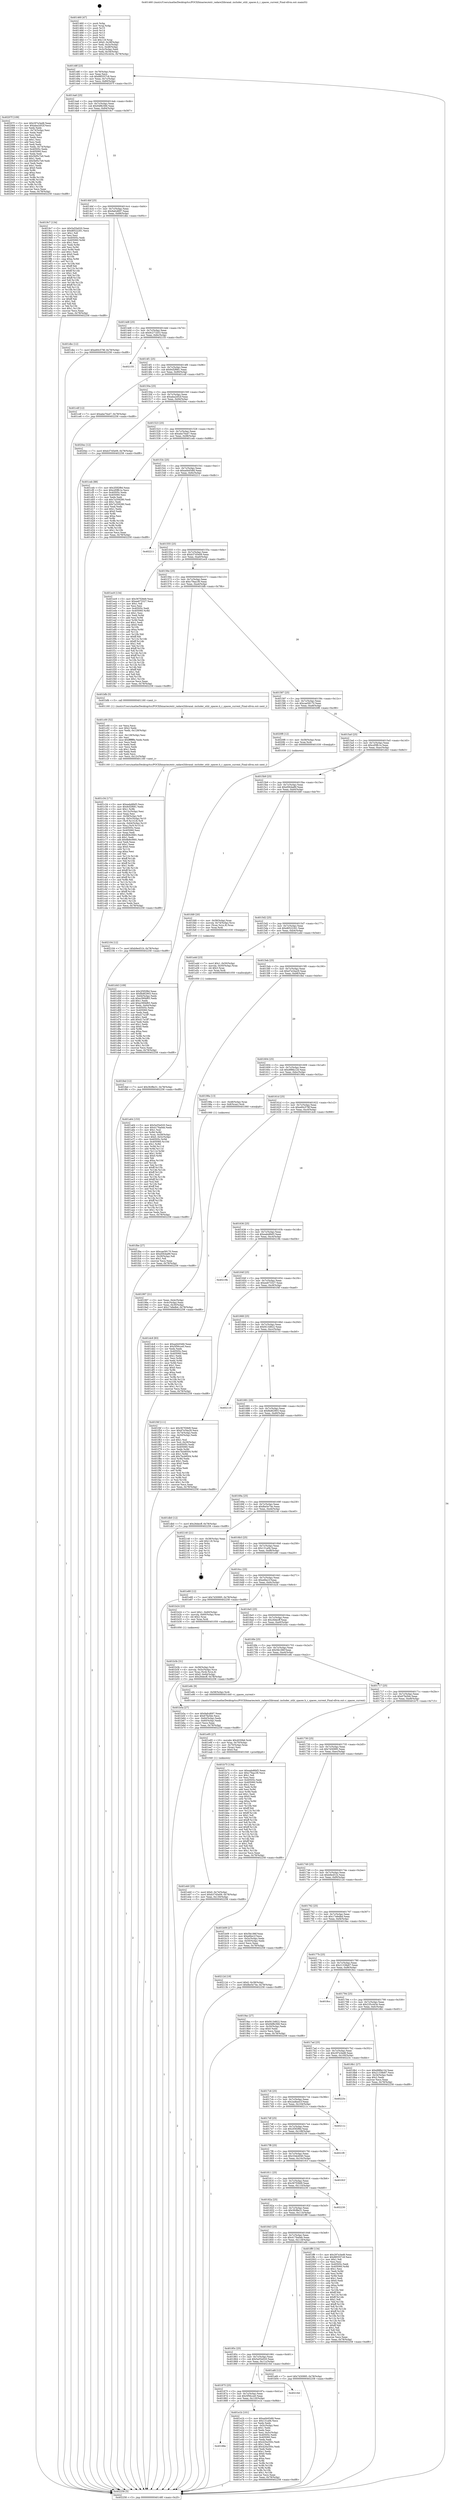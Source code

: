 digraph "0x401460" {
  label = "0x401460 (/mnt/c/Users/mathe/Desktop/tcc/POCII/binaries/extr_radare2libranal..includer_utilr_spaces.h_r_spaces_current_Final-ollvm.out::main(0))"
  labelloc = "t"
  node[shape=record]

  Entry [label="",width=0.3,height=0.3,shape=circle,fillcolor=black,style=filled]
  "0x40148f" [label="{
     0x40148f [23]\l
     | [instrs]\l
     &nbsp;&nbsp;0x40148f \<+3\>: mov -0x78(%rbp),%eax\l
     &nbsp;&nbsp;0x401492 \<+2\>: mov %eax,%ecx\l
     &nbsp;&nbsp;0x401494 \<+6\>: sub $0x885557c8,%ecx\l
     &nbsp;&nbsp;0x40149a \<+3\>: mov %eax,-0x7c(%rbp)\l
     &nbsp;&nbsp;0x40149d \<+3\>: mov %ecx,-0x80(%rbp)\l
     &nbsp;&nbsp;0x4014a0 \<+6\>: je 000000000040207f \<main+0xc1f\>\l
  }"]
  "0x40207f" [label="{
     0x40207f [109]\l
     | [instrs]\l
     &nbsp;&nbsp;0x40207f \<+5\>: mov $0x297e3ed8,%eax\l
     &nbsp;&nbsp;0x402084 \<+5\>: mov $0xaba2d52f,%ecx\l
     &nbsp;&nbsp;0x402089 \<+2\>: xor %edx,%edx\l
     &nbsp;&nbsp;0x40208b \<+3\>: mov -0x74(%rbp),%esi\l
     &nbsp;&nbsp;0x40208e \<+2\>: mov %edx,%edi\l
     &nbsp;&nbsp;0x402090 \<+2\>: sub %esi,%edi\l
     &nbsp;&nbsp;0x402092 \<+2\>: mov %edx,%esi\l
     &nbsp;&nbsp;0x402094 \<+3\>: sub $0x1,%esi\l
     &nbsp;&nbsp;0x402097 \<+2\>: add %esi,%edi\l
     &nbsp;&nbsp;0x402099 \<+2\>: sub %edi,%edx\l
     &nbsp;&nbsp;0x40209b \<+3\>: mov %edx,-0x74(%rbp)\l
     &nbsp;&nbsp;0x40209e \<+7\>: mov 0x40505c,%edx\l
     &nbsp;&nbsp;0x4020a5 \<+7\>: mov 0x405060,%esi\l
     &nbsp;&nbsp;0x4020ac \<+2\>: mov %edx,%edi\l
     &nbsp;&nbsp;0x4020ae \<+6\>: add $0x5bf5c7e9,%edi\l
     &nbsp;&nbsp;0x4020b4 \<+3\>: sub $0x1,%edi\l
     &nbsp;&nbsp;0x4020b7 \<+6\>: sub $0x5bf5c7e9,%edi\l
     &nbsp;&nbsp;0x4020bd \<+3\>: imul %edi,%edx\l
     &nbsp;&nbsp;0x4020c0 \<+3\>: and $0x1,%edx\l
     &nbsp;&nbsp;0x4020c3 \<+3\>: cmp $0x0,%edx\l
     &nbsp;&nbsp;0x4020c6 \<+4\>: sete %r8b\l
     &nbsp;&nbsp;0x4020ca \<+3\>: cmp $0xa,%esi\l
     &nbsp;&nbsp;0x4020cd \<+4\>: setl %r9b\l
     &nbsp;&nbsp;0x4020d1 \<+3\>: mov %r8b,%r10b\l
     &nbsp;&nbsp;0x4020d4 \<+3\>: and %r9b,%r10b\l
     &nbsp;&nbsp;0x4020d7 \<+3\>: xor %r9b,%r8b\l
     &nbsp;&nbsp;0x4020da \<+3\>: or %r8b,%r10b\l
     &nbsp;&nbsp;0x4020dd \<+4\>: test $0x1,%r10b\l
     &nbsp;&nbsp;0x4020e1 \<+3\>: cmovne %ecx,%eax\l
     &nbsp;&nbsp;0x4020e4 \<+3\>: mov %eax,-0x78(%rbp)\l
     &nbsp;&nbsp;0x4020e7 \<+5\>: jmp 0000000000402258 \<main+0xdf8\>\l
  }"]
  "0x4014a6" [label="{
     0x4014a6 [25]\l
     | [instrs]\l
     &nbsp;&nbsp;0x4014a6 \<+5\>: jmp 00000000004014ab \<main+0x4b\>\l
     &nbsp;&nbsp;0x4014ab \<+3\>: mov -0x7c(%rbp),%eax\l
     &nbsp;&nbsp;0x4014ae \<+5\>: sub $0x94f8c566,%eax\l
     &nbsp;&nbsp;0x4014b3 \<+6\>: mov %eax,-0x84(%rbp)\l
     &nbsp;&nbsp;0x4014b9 \<+6\>: je 00000000004019c7 \<main+0x567\>\l
  }"]
  Exit [label="",width=0.3,height=0.3,shape=circle,fillcolor=black,style=filled,peripheries=2]
  "0x4019c7" [label="{
     0x4019c7 [134]\l
     | [instrs]\l
     &nbsp;&nbsp;0x4019c7 \<+5\>: mov $0x5a55e020,%eax\l
     &nbsp;&nbsp;0x4019cc \<+5\>: mov $0xd6522261,%ecx\l
     &nbsp;&nbsp;0x4019d1 \<+2\>: mov $0x1,%dl\l
     &nbsp;&nbsp;0x4019d3 \<+2\>: xor %esi,%esi\l
     &nbsp;&nbsp;0x4019d5 \<+7\>: mov 0x40505c,%edi\l
     &nbsp;&nbsp;0x4019dc \<+8\>: mov 0x405060,%r8d\l
     &nbsp;&nbsp;0x4019e4 \<+3\>: sub $0x1,%esi\l
     &nbsp;&nbsp;0x4019e7 \<+3\>: mov %edi,%r9d\l
     &nbsp;&nbsp;0x4019ea \<+3\>: add %esi,%r9d\l
     &nbsp;&nbsp;0x4019ed \<+4\>: imul %r9d,%edi\l
     &nbsp;&nbsp;0x4019f1 \<+3\>: and $0x1,%edi\l
     &nbsp;&nbsp;0x4019f4 \<+3\>: cmp $0x0,%edi\l
     &nbsp;&nbsp;0x4019f7 \<+4\>: sete %r10b\l
     &nbsp;&nbsp;0x4019fb \<+4\>: cmp $0xa,%r8d\l
     &nbsp;&nbsp;0x4019ff \<+4\>: setl %r11b\l
     &nbsp;&nbsp;0x401a03 \<+3\>: mov %r10b,%bl\l
     &nbsp;&nbsp;0x401a06 \<+3\>: xor $0xff,%bl\l
     &nbsp;&nbsp;0x401a09 \<+3\>: mov %r11b,%r14b\l
     &nbsp;&nbsp;0x401a0c \<+4\>: xor $0xff,%r14b\l
     &nbsp;&nbsp;0x401a10 \<+3\>: xor $0x1,%dl\l
     &nbsp;&nbsp;0x401a13 \<+3\>: mov %bl,%r15b\l
     &nbsp;&nbsp;0x401a16 \<+4\>: and $0xff,%r15b\l
     &nbsp;&nbsp;0x401a1a \<+3\>: and %dl,%r10b\l
     &nbsp;&nbsp;0x401a1d \<+3\>: mov %r14b,%r12b\l
     &nbsp;&nbsp;0x401a20 \<+4\>: and $0xff,%r12b\l
     &nbsp;&nbsp;0x401a24 \<+3\>: and %dl,%r11b\l
     &nbsp;&nbsp;0x401a27 \<+3\>: or %r10b,%r15b\l
     &nbsp;&nbsp;0x401a2a \<+3\>: or %r11b,%r12b\l
     &nbsp;&nbsp;0x401a2d \<+3\>: xor %r12b,%r15b\l
     &nbsp;&nbsp;0x401a30 \<+3\>: or %r14b,%bl\l
     &nbsp;&nbsp;0x401a33 \<+3\>: xor $0xff,%bl\l
     &nbsp;&nbsp;0x401a36 \<+3\>: or $0x1,%dl\l
     &nbsp;&nbsp;0x401a39 \<+2\>: and %dl,%bl\l
     &nbsp;&nbsp;0x401a3b \<+3\>: or %bl,%r15b\l
     &nbsp;&nbsp;0x401a3e \<+4\>: test $0x1,%r15b\l
     &nbsp;&nbsp;0x401a42 \<+3\>: cmovne %ecx,%eax\l
     &nbsp;&nbsp;0x401a45 \<+3\>: mov %eax,-0x78(%rbp)\l
     &nbsp;&nbsp;0x401a48 \<+5\>: jmp 0000000000402258 \<main+0xdf8\>\l
  }"]
  "0x4014bf" [label="{
     0x4014bf [25]\l
     | [instrs]\l
     &nbsp;&nbsp;0x4014bf \<+5\>: jmp 00000000004014c4 \<main+0x64\>\l
     &nbsp;&nbsp;0x4014c4 \<+3\>: mov -0x7c(%rbp),%eax\l
     &nbsp;&nbsp;0x4014c7 \<+5\>: sub $0x9afcd697,%eax\l
     &nbsp;&nbsp;0x4014cc \<+6\>: mov %eax,-0x88(%rbp)\l
     &nbsp;&nbsp;0x4014d2 \<+6\>: je 0000000000401dbc \<main+0x95c\>\l
  }"]
  "0x402104" [label="{
     0x402104 [12]\l
     | [instrs]\l
     &nbsp;&nbsp;0x402104 \<+7\>: movl $0xb9e451b,-0x78(%rbp)\l
     &nbsp;&nbsp;0x40210b \<+5\>: jmp 0000000000402258 \<main+0xdf8\>\l
  }"]
  "0x401dbc" [label="{
     0x401dbc [12]\l
     | [instrs]\l
     &nbsp;&nbsp;0x401dbc \<+7\>: movl $0xe60c578f,-0x78(%rbp)\l
     &nbsp;&nbsp;0x401dc3 \<+5\>: jmp 0000000000402258 \<main+0xdf8\>\l
  }"]
  "0x4014d8" [label="{
     0x4014d8 [25]\l
     | [instrs]\l
     &nbsp;&nbsp;0x4014d8 \<+5\>: jmp 00000000004014dd \<main+0x7d\>\l
     &nbsp;&nbsp;0x4014dd \<+3\>: mov -0x7c(%rbp),%eax\l
     &nbsp;&nbsp;0x4014e0 \<+5\>: sub $0x9c271b53,%eax\l
     &nbsp;&nbsp;0x4014e5 \<+6\>: mov %eax,-0x8c(%rbp)\l
     &nbsp;&nbsp;0x4014eb \<+6\>: je 0000000000402155 \<main+0xcf5\>\l
  }"]
  "0x401fed" [label="{
     0x401fed [12]\l
     | [instrs]\l
     &nbsp;&nbsp;0x401fed \<+7\>: movl $0x3fcf8e31,-0x78(%rbp)\l
     &nbsp;&nbsp;0x401ff4 \<+5\>: jmp 0000000000402258 \<main+0xdf8\>\l
  }"]
  "0x402155" [label="{
     0x402155\l
  }", style=dashed]
  "0x4014f1" [label="{
     0x4014f1 [25]\l
     | [instrs]\l
     &nbsp;&nbsp;0x4014f1 \<+5\>: jmp 00000000004014f6 \<main+0x96\>\l
     &nbsp;&nbsp;0x4014f6 \<+3\>: mov -0x7c(%rbp),%eax\l
     &nbsp;&nbsp;0x4014f9 \<+5\>: sub $0x9cf2f681,%eax\l
     &nbsp;&nbsp;0x4014fe \<+6\>: mov %eax,-0x90(%rbp)\l
     &nbsp;&nbsp;0x401504 \<+6\>: je 0000000000401cdf \<main+0x87f\>\l
  }"]
  "0x401eb0" [label="{
     0x401eb0 [25]\l
     | [instrs]\l
     &nbsp;&nbsp;0x401eb0 \<+7\>: movl $0x0,-0x74(%rbp)\l
     &nbsp;&nbsp;0x401eb7 \<+7\>: movl $0xb3745e09,-0x78(%rbp)\l
     &nbsp;&nbsp;0x401ebe \<+6\>: mov %eax,-0x130(%rbp)\l
     &nbsp;&nbsp;0x401ec4 \<+5\>: jmp 0000000000402258 \<main+0xdf8\>\l
  }"]
  "0x401cdf" [label="{
     0x401cdf [12]\l
     | [instrs]\l
     &nbsp;&nbsp;0x401cdf \<+7\>: movl $0xaba70a47,-0x78(%rbp)\l
     &nbsp;&nbsp;0x401ce6 \<+5\>: jmp 0000000000402258 \<main+0xdf8\>\l
  }"]
  "0x40150a" [label="{
     0x40150a [25]\l
     | [instrs]\l
     &nbsp;&nbsp;0x40150a \<+5\>: jmp 000000000040150f \<main+0xaf\>\l
     &nbsp;&nbsp;0x40150f \<+3\>: mov -0x7c(%rbp),%eax\l
     &nbsp;&nbsp;0x401512 \<+5\>: sub $0xaba2d52f,%eax\l
     &nbsp;&nbsp;0x401517 \<+6\>: mov %eax,-0x94(%rbp)\l
     &nbsp;&nbsp;0x40151d \<+6\>: je 00000000004020ec \<main+0xc8c\>\l
  }"]
  "0x401e95" [label="{
     0x401e95 [27]\l
     | [instrs]\l
     &nbsp;&nbsp;0x401e95 \<+10\>: movabs $0x4030b6,%rdi\l
     &nbsp;&nbsp;0x401e9f \<+4\>: mov %rax,-0x70(%rbp)\l
     &nbsp;&nbsp;0x401ea3 \<+4\>: mov -0x70(%rbp),%rax\l
     &nbsp;&nbsp;0x401ea7 \<+2\>: mov (%rax),%esi\l
     &nbsp;&nbsp;0x401ea9 \<+2\>: mov $0x0,%al\l
     &nbsp;&nbsp;0x401eab \<+5\>: call 0000000000401040 \<printf@plt\>\l
     | [calls]\l
     &nbsp;&nbsp;0x401040 \{1\} (unknown)\l
  }"]
  "0x4020ec" [label="{
     0x4020ec [12]\l
     | [instrs]\l
     &nbsp;&nbsp;0x4020ec \<+7\>: movl $0xb3745e09,-0x78(%rbp)\l
     &nbsp;&nbsp;0x4020f3 \<+5\>: jmp 0000000000402258 \<main+0xdf8\>\l
  }"]
  "0x401523" [label="{
     0x401523 [25]\l
     | [instrs]\l
     &nbsp;&nbsp;0x401523 \<+5\>: jmp 0000000000401528 \<main+0xc8\>\l
     &nbsp;&nbsp;0x401528 \<+3\>: mov -0x7c(%rbp),%eax\l
     &nbsp;&nbsp;0x40152b \<+5\>: sub $0xaba70a47,%eax\l
     &nbsp;&nbsp;0x401530 \<+6\>: mov %eax,-0x98(%rbp)\l
     &nbsp;&nbsp;0x401536 \<+6\>: je 0000000000401ceb \<main+0x88b\>\l
  }"]
  "0x40188e" [label="{
     0x40188e\l
  }", style=dashed]
  "0x401ceb" [label="{
     0x401ceb [88]\l
     | [instrs]\l
     &nbsp;&nbsp;0x401ceb \<+5\>: mov $0x2f3f2f8d,%eax\l
     &nbsp;&nbsp;0x401cf0 \<+5\>: mov $0xcd5ffc1e,%ecx\l
     &nbsp;&nbsp;0x401cf5 \<+7\>: mov 0x40505c,%edx\l
     &nbsp;&nbsp;0x401cfc \<+7\>: mov 0x405060,%esi\l
     &nbsp;&nbsp;0x401d03 \<+2\>: mov %edx,%edi\l
     &nbsp;&nbsp;0x401d05 \<+6\>: sub $0x7a359280,%edi\l
     &nbsp;&nbsp;0x401d0b \<+3\>: sub $0x1,%edi\l
     &nbsp;&nbsp;0x401d0e \<+6\>: add $0x7a359280,%edi\l
     &nbsp;&nbsp;0x401d14 \<+3\>: imul %edi,%edx\l
     &nbsp;&nbsp;0x401d17 \<+3\>: and $0x1,%edx\l
     &nbsp;&nbsp;0x401d1a \<+3\>: cmp $0x0,%edx\l
     &nbsp;&nbsp;0x401d1d \<+4\>: sete %r8b\l
     &nbsp;&nbsp;0x401d21 \<+3\>: cmp $0xa,%esi\l
     &nbsp;&nbsp;0x401d24 \<+4\>: setl %r9b\l
     &nbsp;&nbsp;0x401d28 \<+3\>: mov %r8b,%r10b\l
     &nbsp;&nbsp;0x401d2b \<+3\>: and %r9b,%r10b\l
     &nbsp;&nbsp;0x401d2e \<+3\>: xor %r9b,%r8b\l
     &nbsp;&nbsp;0x401d31 \<+3\>: or %r8b,%r10b\l
     &nbsp;&nbsp;0x401d34 \<+4\>: test $0x1,%r10b\l
     &nbsp;&nbsp;0x401d38 \<+3\>: cmovne %ecx,%eax\l
     &nbsp;&nbsp;0x401d3b \<+3\>: mov %eax,-0x78(%rbp)\l
     &nbsp;&nbsp;0x401d3e \<+5\>: jmp 0000000000402258 \<main+0xdf8\>\l
  }"]
  "0x40153c" [label="{
     0x40153c [25]\l
     | [instrs]\l
     &nbsp;&nbsp;0x40153c \<+5\>: jmp 0000000000401541 \<main+0xe1\>\l
     &nbsp;&nbsp;0x401541 \<+3\>: mov -0x7c(%rbp),%eax\l
     &nbsp;&nbsp;0x401544 \<+5\>: sub $0xad4454fd,%eax\l
     &nbsp;&nbsp;0x401549 \<+6\>: mov %eax,-0x9c(%rbp)\l
     &nbsp;&nbsp;0x40154f \<+6\>: je 0000000000402211 \<main+0xdb1\>\l
  }"]
  "0x401e1b" [label="{
     0x401e1b [101]\l
     | [instrs]\l
     &nbsp;&nbsp;0x401e1b \<+5\>: mov $0xad4454fd,%eax\l
     &nbsp;&nbsp;0x401e20 \<+5\>: mov $0x131a0b,%ecx\l
     &nbsp;&nbsp;0x401e25 \<+2\>: xor %edx,%edx\l
     &nbsp;&nbsp;0x401e27 \<+3\>: mov -0x5c(%rbp),%esi\l
     &nbsp;&nbsp;0x401e2a \<+3\>: sub $0x1,%edx\l
     &nbsp;&nbsp;0x401e2d \<+2\>: sub %edx,%esi\l
     &nbsp;&nbsp;0x401e2f \<+3\>: mov %esi,-0x5c(%rbp)\l
     &nbsp;&nbsp;0x401e32 \<+7\>: mov 0x40505c,%edx\l
     &nbsp;&nbsp;0x401e39 \<+7\>: mov 0x405060,%esi\l
     &nbsp;&nbsp;0x401e40 \<+2\>: mov %edx,%edi\l
     &nbsp;&nbsp;0x401e42 \<+6\>: sub $0x420a350c,%edi\l
     &nbsp;&nbsp;0x401e48 \<+3\>: sub $0x1,%edi\l
     &nbsp;&nbsp;0x401e4b \<+6\>: add $0x420a350c,%edi\l
     &nbsp;&nbsp;0x401e51 \<+3\>: imul %edi,%edx\l
     &nbsp;&nbsp;0x401e54 \<+3\>: and $0x1,%edx\l
     &nbsp;&nbsp;0x401e57 \<+3\>: cmp $0x0,%edx\l
     &nbsp;&nbsp;0x401e5a \<+4\>: sete %r8b\l
     &nbsp;&nbsp;0x401e5e \<+3\>: cmp $0xa,%esi\l
     &nbsp;&nbsp;0x401e61 \<+4\>: setl %r9b\l
     &nbsp;&nbsp;0x401e65 \<+3\>: mov %r8b,%r10b\l
     &nbsp;&nbsp;0x401e68 \<+3\>: and %r9b,%r10b\l
     &nbsp;&nbsp;0x401e6b \<+3\>: xor %r9b,%r8b\l
     &nbsp;&nbsp;0x401e6e \<+3\>: or %r8b,%r10b\l
     &nbsp;&nbsp;0x401e71 \<+4\>: test $0x1,%r10b\l
     &nbsp;&nbsp;0x401e75 \<+3\>: cmovne %ecx,%eax\l
     &nbsp;&nbsp;0x401e78 \<+3\>: mov %eax,-0x78(%rbp)\l
     &nbsp;&nbsp;0x401e7b \<+5\>: jmp 0000000000402258 \<main+0xdf8\>\l
  }"]
  "0x402211" [label="{
     0x402211\l
  }", style=dashed]
  "0x401555" [label="{
     0x401555 [25]\l
     | [instrs]\l
     &nbsp;&nbsp;0x401555 \<+5\>: jmp 000000000040155a \<main+0xfa\>\l
     &nbsp;&nbsp;0x40155a \<+3\>: mov -0x7c(%rbp),%eax\l
     &nbsp;&nbsp;0x40155d \<+5\>: sub $0xb3745e09,%eax\l
     &nbsp;&nbsp;0x401562 \<+6\>: mov %eax,-0xa0(%rbp)\l
     &nbsp;&nbsp;0x401568 \<+6\>: je 0000000000401ec9 \<main+0xa69\>\l
  }"]
  "0x401875" [label="{
     0x401875 [25]\l
     | [instrs]\l
     &nbsp;&nbsp;0x401875 \<+5\>: jmp 000000000040187a \<main+0x41a\>\l
     &nbsp;&nbsp;0x40187a \<+3\>: mov -0x7c(%rbp),%eax\l
     &nbsp;&nbsp;0x40187d \<+5\>: sub $0x5f56cce0,%eax\l
     &nbsp;&nbsp;0x401882 \<+6\>: mov %eax,-0x120(%rbp)\l
     &nbsp;&nbsp;0x401888 \<+6\>: je 0000000000401e1b \<main+0x9bb\>\l
  }"]
  "0x401ec9" [label="{
     0x401ec9 [134]\l
     | [instrs]\l
     &nbsp;&nbsp;0x401ec9 \<+5\>: mov $0x367f28d9,%eax\l
     &nbsp;&nbsp;0x401ece \<+5\>: mov $0xee673327,%ecx\l
     &nbsp;&nbsp;0x401ed3 \<+2\>: mov $0x1,%dl\l
     &nbsp;&nbsp;0x401ed5 \<+2\>: xor %esi,%esi\l
     &nbsp;&nbsp;0x401ed7 \<+7\>: mov 0x40505c,%edi\l
     &nbsp;&nbsp;0x401ede \<+8\>: mov 0x405060,%r8d\l
     &nbsp;&nbsp;0x401ee6 \<+3\>: sub $0x1,%esi\l
     &nbsp;&nbsp;0x401ee9 \<+3\>: mov %edi,%r9d\l
     &nbsp;&nbsp;0x401eec \<+3\>: add %esi,%r9d\l
     &nbsp;&nbsp;0x401eef \<+4\>: imul %r9d,%edi\l
     &nbsp;&nbsp;0x401ef3 \<+3\>: and $0x1,%edi\l
     &nbsp;&nbsp;0x401ef6 \<+3\>: cmp $0x0,%edi\l
     &nbsp;&nbsp;0x401ef9 \<+4\>: sete %r10b\l
     &nbsp;&nbsp;0x401efd \<+4\>: cmp $0xa,%r8d\l
     &nbsp;&nbsp;0x401f01 \<+4\>: setl %r11b\l
     &nbsp;&nbsp;0x401f05 \<+3\>: mov %r10b,%bl\l
     &nbsp;&nbsp;0x401f08 \<+3\>: xor $0xff,%bl\l
     &nbsp;&nbsp;0x401f0b \<+3\>: mov %r11b,%r14b\l
     &nbsp;&nbsp;0x401f0e \<+4\>: xor $0xff,%r14b\l
     &nbsp;&nbsp;0x401f12 \<+3\>: xor $0x1,%dl\l
     &nbsp;&nbsp;0x401f15 \<+3\>: mov %bl,%r15b\l
     &nbsp;&nbsp;0x401f18 \<+4\>: and $0xff,%r15b\l
     &nbsp;&nbsp;0x401f1c \<+3\>: and %dl,%r10b\l
     &nbsp;&nbsp;0x401f1f \<+3\>: mov %r14b,%r12b\l
     &nbsp;&nbsp;0x401f22 \<+4\>: and $0xff,%r12b\l
     &nbsp;&nbsp;0x401f26 \<+3\>: and %dl,%r11b\l
     &nbsp;&nbsp;0x401f29 \<+3\>: or %r10b,%r15b\l
     &nbsp;&nbsp;0x401f2c \<+3\>: or %r11b,%r12b\l
     &nbsp;&nbsp;0x401f2f \<+3\>: xor %r12b,%r15b\l
     &nbsp;&nbsp;0x401f32 \<+3\>: or %r14b,%bl\l
     &nbsp;&nbsp;0x401f35 \<+3\>: xor $0xff,%bl\l
     &nbsp;&nbsp;0x401f38 \<+3\>: or $0x1,%dl\l
     &nbsp;&nbsp;0x401f3b \<+2\>: and %dl,%bl\l
     &nbsp;&nbsp;0x401f3d \<+3\>: or %bl,%r15b\l
     &nbsp;&nbsp;0x401f40 \<+4\>: test $0x1,%r15b\l
     &nbsp;&nbsp;0x401f44 \<+3\>: cmovne %ecx,%eax\l
     &nbsp;&nbsp;0x401f47 \<+3\>: mov %eax,-0x78(%rbp)\l
     &nbsp;&nbsp;0x401f4a \<+5\>: jmp 0000000000402258 \<main+0xdf8\>\l
  }"]
  "0x40156e" [label="{
     0x40156e [25]\l
     | [instrs]\l
     &nbsp;&nbsp;0x40156e \<+5\>: jmp 0000000000401573 \<main+0x113\>\l
     &nbsp;&nbsp;0x401573 \<+3\>: mov -0x7c(%rbp),%eax\l
     &nbsp;&nbsp;0x401576 \<+5\>: sub $0xc79aa1f0,%eax\l
     &nbsp;&nbsp;0x40157b \<+6\>: mov %eax,-0xa4(%rbp)\l
     &nbsp;&nbsp;0x401581 \<+6\>: je 0000000000401bfb \<main+0x79b\>\l
  }"]
  "0x40216d" [label="{
     0x40216d\l
  }", style=dashed]
  "0x401bfb" [label="{
     0x401bfb [5]\l
     | [instrs]\l
     &nbsp;&nbsp;0x401bfb \<+5\>: call 0000000000401160 \<next_i\>\l
     | [calls]\l
     &nbsp;&nbsp;0x401160 \{1\} (/mnt/c/Users/mathe/Desktop/tcc/POCII/binaries/extr_radare2libranal..includer_utilr_spaces.h_r_spaces_current_Final-ollvm.out::next_i)\l
  }"]
  "0x401587" [label="{
     0x401587 [25]\l
     | [instrs]\l
     &nbsp;&nbsp;0x401587 \<+5\>: jmp 000000000040158c \<main+0x12c\>\l
     &nbsp;&nbsp;0x40158c \<+3\>: mov -0x7c(%rbp),%eax\l
     &nbsp;&nbsp;0x40158f \<+5\>: sub $0xcae58170,%eax\l
     &nbsp;&nbsp;0x401594 \<+6\>: mov %eax,-0xa8(%rbp)\l
     &nbsp;&nbsp;0x40159a \<+6\>: je 00000000004020f8 \<main+0xc98\>\l
  }"]
  "0x401c34" [label="{
     0x401c34 [171]\l
     | [instrs]\l
     &nbsp;&nbsp;0x401c34 \<+5\>: mov $0xeabd6bf3,%ecx\l
     &nbsp;&nbsp;0x401c39 \<+5\>: mov $0x9cf2f681,%edx\l
     &nbsp;&nbsp;0x401c3e \<+3\>: mov $0x1,%r8b\l
     &nbsp;&nbsp;0x401c41 \<+6\>: mov -0x12c(%rbp),%esi\l
     &nbsp;&nbsp;0x401c47 \<+3\>: imul %eax,%esi\l
     &nbsp;&nbsp;0x401c4a \<+4\>: mov -0x58(%rbp),%r9\l
     &nbsp;&nbsp;0x401c4e \<+4\>: movslq -0x5c(%rbp),%r10\l
     &nbsp;&nbsp;0x401c52 \<+4\>: mov (%r9,%r10,8),%r9\l
     &nbsp;&nbsp;0x401c56 \<+4\>: movslq -0x64(%rbp),%r10\l
     &nbsp;&nbsp;0x401c5a \<+4\>: mov %esi,(%r9,%r10,4)\l
     &nbsp;&nbsp;0x401c5e \<+7\>: mov 0x40505c,%eax\l
     &nbsp;&nbsp;0x401c65 \<+7\>: mov 0x405060,%esi\l
     &nbsp;&nbsp;0x401c6c \<+2\>: mov %eax,%edi\l
     &nbsp;&nbsp;0x401c6e \<+6\>: sub $0x8b9c0681,%edi\l
     &nbsp;&nbsp;0x401c74 \<+3\>: sub $0x1,%edi\l
     &nbsp;&nbsp;0x401c77 \<+6\>: add $0x8b9c0681,%edi\l
     &nbsp;&nbsp;0x401c7d \<+3\>: imul %edi,%eax\l
     &nbsp;&nbsp;0x401c80 \<+3\>: and $0x1,%eax\l
     &nbsp;&nbsp;0x401c83 \<+3\>: cmp $0x0,%eax\l
     &nbsp;&nbsp;0x401c86 \<+4\>: sete %r11b\l
     &nbsp;&nbsp;0x401c8a \<+3\>: cmp $0xa,%esi\l
     &nbsp;&nbsp;0x401c8d \<+3\>: setl %bl\l
     &nbsp;&nbsp;0x401c90 \<+3\>: mov %r11b,%r14b\l
     &nbsp;&nbsp;0x401c93 \<+4\>: xor $0xff,%r14b\l
     &nbsp;&nbsp;0x401c97 \<+3\>: mov %bl,%r15b\l
     &nbsp;&nbsp;0x401c9a \<+4\>: xor $0xff,%r15b\l
     &nbsp;&nbsp;0x401c9e \<+4\>: xor $0x1,%r8b\l
     &nbsp;&nbsp;0x401ca2 \<+3\>: mov %r14b,%r12b\l
     &nbsp;&nbsp;0x401ca5 \<+4\>: and $0xff,%r12b\l
     &nbsp;&nbsp;0x401ca9 \<+3\>: and %r8b,%r11b\l
     &nbsp;&nbsp;0x401cac \<+3\>: mov %r15b,%r13b\l
     &nbsp;&nbsp;0x401caf \<+4\>: and $0xff,%r13b\l
     &nbsp;&nbsp;0x401cb3 \<+3\>: and %r8b,%bl\l
     &nbsp;&nbsp;0x401cb6 \<+3\>: or %r11b,%r12b\l
     &nbsp;&nbsp;0x401cb9 \<+3\>: or %bl,%r13b\l
     &nbsp;&nbsp;0x401cbc \<+3\>: xor %r13b,%r12b\l
     &nbsp;&nbsp;0x401cbf \<+3\>: or %r15b,%r14b\l
     &nbsp;&nbsp;0x401cc2 \<+4\>: xor $0xff,%r14b\l
     &nbsp;&nbsp;0x401cc6 \<+4\>: or $0x1,%r8b\l
     &nbsp;&nbsp;0x401cca \<+3\>: and %r8b,%r14b\l
     &nbsp;&nbsp;0x401ccd \<+3\>: or %r14b,%r12b\l
     &nbsp;&nbsp;0x401cd0 \<+4\>: test $0x1,%r12b\l
     &nbsp;&nbsp;0x401cd4 \<+3\>: cmovne %edx,%ecx\l
     &nbsp;&nbsp;0x401cd7 \<+3\>: mov %ecx,-0x78(%rbp)\l
     &nbsp;&nbsp;0x401cda \<+5\>: jmp 0000000000402258 \<main+0xdf8\>\l
  }"]
  "0x4020f8" [label="{
     0x4020f8 [12]\l
     | [instrs]\l
     &nbsp;&nbsp;0x4020f8 \<+4\>: mov -0x58(%rbp),%rax\l
     &nbsp;&nbsp;0x4020fc \<+3\>: mov %rax,%rdi\l
     &nbsp;&nbsp;0x4020ff \<+5\>: call 0000000000401030 \<free@plt\>\l
     | [calls]\l
     &nbsp;&nbsp;0x401030 \{1\} (unknown)\l
  }"]
  "0x4015a0" [label="{
     0x4015a0 [25]\l
     | [instrs]\l
     &nbsp;&nbsp;0x4015a0 \<+5\>: jmp 00000000004015a5 \<main+0x145\>\l
     &nbsp;&nbsp;0x4015a5 \<+3\>: mov -0x7c(%rbp),%eax\l
     &nbsp;&nbsp;0x4015a8 \<+5\>: sub $0xcd5ffc1e,%eax\l
     &nbsp;&nbsp;0x4015ad \<+6\>: mov %eax,-0xac(%rbp)\l
     &nbsp;&nbsp;0x4015b3 \<+6\>: je 0000000000401d43 \<main+0x8e3\>\l
  }"]
  "0x401c00" [label="{
     0x401c00 [52]\l
     | [instrs]\l
     &nbsp;&nbsp;0x401c00 \<+2\>: xor %ecx,%ecx\l
     &nbsp;&nbsp;0x401c02 \<+5\>: mov $0x2,%edx\l
     &nbsp;&nbsp;0x401c07 \<+6\>: mov %edx,-0x128(%rbp)\l
     &nbsp;&nbsp;0x401c0d \<+1\>: cltd\l
     &nbsp;&nbsp;0x401c0e \<+6\>: mov -0x128(%rbp),%esi\l
     &nbsp;&nbsp;0x401c14 \<+2\>: idiv %esi\l
     &nbsp;&nbsp;0x401c16 \<+6\>: imul $0xfffffffe,%edx,%edx\l
     &nbsp;&nbsp;0x401c1c \<+2\>: mov %ecx,%edi\l
     &nbsp;&nbsp;0x401c1e \<+2\>: sub %edx,%edi\l
     &nbsp;&nbsp;0x401c20 \<+2\>: mov %ecx,%edx\l
     &nbsp;&nbsp;0x401c22 \<+3\>: sub $0x1,%edx\l
     &nbsp;&nbsp;0x401c25 \<+2\>: add %edx,%edi\l
     &nbsp;&nbsp;0x401c27 \<+2\>: sub %edi,%ecx\l
     &nbsp;&nbsp;0x401c29 \<+6\>: mov %ecx,-0x12c(%rbp)\l
     &nbsp;&nbsp;0x401c2f \<+5\>: call 0000000000401160 \<next_i\>\l
     | [calls]\l
     &nbsp;&nbsp;0x401160 \{1\} (/mnt/c/Users/mathe/Desktop/tcc/POCII/binaries/extr_radare2libranal..includer_utilr_spaces.h_r_spaces_current_Final-ollvm.out::next_i)\l
  }"]
  "0x401d43" [label="{
     0x401d43 [109]\l
     | [instrs]\l
     &nbsp;&nbsp;0x401d43 \<+5\>: mov $0x2f3f2f8d,%eax\l
     &nbsp;&nbsp;0x401d48 \<+5\>: mov $0xfbd62903,%ecx\l
     &nbsp;&nbsp;0x401d4d \<+3\>: mov -0x64(%rbp),%edx\l
     &nbsp;&nbsp;0x401d50 \<+6\>: sub $0xe390bf65,%edx\l
     &nbsp;&nbsp;0x401d56 \<+3\>: add $0x1,%edx\l
     &nbsp;&nbsp;0x401d59 \<+6\>: add $0xe390bf65,%edx\l
     &nbsp;&nbsp;0x401d5f \<+3\>: mov %edx,-0x64(%rbp)\l
     &nbsp;&nbsp;0x401d62 \<+7\>: mov 0x40505c,%edx\l
     &nbsp;&nbsp;0x401d69 \<+7\>: mov 0x405060,%esi\l
     &nbsp;&nbsp;0x401d70 \<+2\>: mov %edx,%edi\l
     &nbsp;&nbsp;0x401d72 \<+6\>: sub $0xd17a1ff7,%edi\l
     &nbsp;&nbsp;0x401d78 \<+3\>: sub $0x1,%edi\l
     &nbsp;&nbsp;0x401d7b \<+6\>: add $0xd17a1ff7,%edi\l
     &nbsp;&nbsp;0x401d81 \<+3\>: imul %edi,%edx\l
     &nbsp;&nbsp;0x401d84 \<+3\>: and $0x1,%edx\l
     &nbsp;&nbsp;0x401d87 \<+3\>: cmp $0x0,%edx\l
     &nbsp;&nbsp;0x401d8a \<+4\>: sete %r8b\l
     &nbsp;&nbsp;0x401d8e \<+3\>: cmp $0xa,%esi\l
     &nbsp;&nbsp;0x401d91 \<+4\>: setl %r9b\l
     &nbsp;&nbsp;0x401d95 \<+3\>: mov %r8b,%r10b\l
     &nbsp;&nbsp;0x401d98 \<+3\>: and %r9b,%r10b\l
     &nbsp;&nbsp;0x401d9b \<+3\>: xor %r9b,%r8b\l
     &nbsp;&nbsp;0x401d9e \<+3\>: or %r8b,%r10b\l
     &nbsp;&nbsp;0x401da1 \<+4\>: test $0x1,%r10b\l
     &nbsp;&nbsp;0x401da5 \<+3\>: cmovne %ecx,%eax\l
     &nbsp;&nbsp;0x401da8 \<+3\>: mov %eax,-0x78(%rbp)\l
     &nbsp;&nbsp;0x401dab \<+5\>: jmp 0000000000402258 \<main+0xdf8\>\l
  }"]
  "0x4015b9" [label="{
     0x4015b9 [25]\l
     | [instrs]\l
     &nbsp;&nbsp;0x4015b9 \<+5\>: jmp 00000000004015be \<main+0x15e\>\l
     &nbsp;&nbsp;0x4015be \<+3\>: mov -0x7c(%rbp),%eax\l
     &nbsp;&nbsp;0x4015c1 \<+5\>: sub $0xd5fcba89,%eax\l
     &nbsp;&nbsp;0x4015c6 \<+6\>: mov %eax,-0xb0(%rbp)\l
     &nbsp;&nbsp;0x4015cc \<+6\>: je 0000000000401fd9 \<main+0xb79\>\l
  }"]
  "0x401b3b" [label="{
     0x401b3b [31]\l
     | [instrs]\l
     &nbsp;&nbsp;0x401b3b \<+4\>: mov -0x58(%rbp),%rdi\l
     &nbsp;&nbsp;0x401b3f \<+4\>: movslq -0x5c(%rbp),%rcx\l
     &nbsp;&nbsp;0x401b43 \<+4\>: mov %rax,(%rdi,%rcx,8)\l
     &nbsp;&nbsp;0x401b47 \<+7\>: movl $0x0,-0x64(%rbp)\l
     &nbsp;&nbsp;0x401b4e \<+7\>: movl $0x26decff,-0x78(%rbp)\l
     &nbsp;&nbsp;0x401b55 \<+5\>: jmp 0000000000402258 \<main+0xdf8\>\l
  }"]
  "0x401fd9" [label="{
     0x401fd9 [20]\l
     | [instrs]\l
     &nbsp;&nbsp;0x401fd9 \<+4\>: mov -0x58(%rbp),%rax\l
     &nbsp;&nbsp;0x401fdd \<+4\>: movslq -0x74(%rbp),%rcx\l
     &nbsp;&nbsp;0x401fe1 \<+4\>: mov (%rax,%rcx,8),%rax\l
     &nbsp;&nbsp;0x401fe5 \<+3\>: mov %rax,%rdi\l
     &nbsp;&nbsp;0x401fe8 \<+5\>: call 0000000000401030 \<free@plt\>\l
     | [calls]\l
     &nbsp;&nbsp;0x401030 \{1\} (unknown)\l
  }"]
  "0x4015d2" [label="{
     0x4015d2 [25]\l
     | [instrs]\l
     &nbsp;&nbsp;0x4015d2 \<+5\>: jmp 00000000004015d7 \<main+0x177\>\l
     &nbsp;&nbsp;0x4015d7 \<+3\>: mov -0x7c(%rbp),%eax\l
     &nbsp;&nbsp;0x4015da \<+5\>: sub $0xd6522261,%eax\l
     &nbsp;&nbsp;0x4015df \<+6\>: mov %eax,-0xb4(%rbp)\l
     &nbsp;&nbsp;0x4015e5 \<+6\>: je 0000000000401a4d \<main+0x5ed\>\l
  }"]
  "0x40185c" [label="{
     0x40185c [25]\l
     | [instrs]\l
     &nbsp;&nbsp;0x40185c \<+5\>: jmp 0000000000401861 \<main+0x401\>\l
     &nbsp;&nbsp;0x401861 \<+3\>: mov -0x7c(%rbp),%eax\l
     &nbsp;&nbsp;0x401864 \<+5\>: sub $0x5a55e020,%eax\l
     &nbsp;&nbsp;0x401869 \<+6\>: mov %eax,-0x11c(%rbp)\l
     &nbsp;&nbsp;0x40186f \<+6\>: je 000000000040216d \<main+0xd0d\>\l
  }"]
  "0x401a4d" [label="{
     0x401a4d [23]\l
     | [instrs]\l
     &nbsp;&nbsp;0x401a4d \<+7\>: movl $0x1,-0x50(%rbp)\l
     &nbsp;&nbsp;0x401a54 \<+4\>: movslq -0x50(%rbp),%rax\l
     &nbsp;&nbsp;0x401a58 \<+4\>: shl $0x3,%rax\l
     &nbsp;&nbsp;0x401a5c \<+3\>: mov %rax,%rdi\l
     &nbsp;&nbsp;0x401a5f \<+5\>: call 0000000000401050 \<malloc@plt\>\l
     | [calls]\l
     &nbsp;&nbsp;0x401050 \{1\} (unknown)\l
  }"]
  "0x4015eb" [label="{
     0x4015eb [25]\l
     | [instrs]\l
     &nbsp;&nbsp;0x4015eb \<+5\>: jmp 00000000004015f0 \<main+0x190\>\l
     &nbsp;&nbsp;0x4015f0 \<+3\>: mov -0x7c(%rbp),%eax\l
     &nbsp;&nbsp;0x4015f3 \<+5\>: sub $0xd7e34a29,%eax\l
     &nbsp;&nbsp;0x4015f8 \<+6\>: mov %eax,-0xb8(%rbp)\l
     &nbsp;&nbsp;0x4015fe \<+6\>: je 0000000000401fbe \<main+0xb5e\>\l
  }"]
  "0x401afd" [label="{
     0x401afd [12]\l
     | [instrs]\l
     &nbsp;&nbsp;0x401afd \<+7\>: movl $0x7d30995,-0x78(%rbp)\l
     &nbsp;&nbsp;0x401b04 \<+5\>: jmp 0000000000402258 \<main+0xdf8\>\l
  }"]
  "0x401fbe" [label="{
     0x401fbe [27]\l
     | [instrs]\l
     &nbsp;&nbsp;0x401fbe \<+5\>: mov $0xcae58170,%eax\l
     &nbsp;&nbsp;0x401fc3 \<+5\>: mov $0xd5fcba89,%ecx\l
     &nbsp;&nbsp;0x401fc8 \<+3\>: mov -0x29(%rbp),%dl\l
     &nbsp;&nbsp;0x401fcb \<+3\>: test $0x1,%dl\l
     &nbsp;&nbsp;0x401fce \<+3\>: cmovne %ecx,%eax\l
     &nbsp;&nbsp;0x401fd1 \<+3\>: mov %eax,-0x78(%rbp)\l
     &nbsp;&nbsp;0x401fd4 \<+5\>: jmp 0000000000402258 \<main+0xdf8\>\l
  }"]
  "0x401604" [label="{
     0x401604 [25]\l
     | [instrs]\l
     &nbsp;&nbsp;0x401604 \<+5\>: jmp 0000000000401609 \<main+0x1a9\>\l
     &nbsp;&nbsp;0x401609 \<+3\>: mov -0x7c(%rbp),%eax\l
     &nbsp;&nbsp;0x40160c \<+5\>: sub $0xd98fa12d,%eax\l
     &nbsp;&nbsp;0x401611 \<+6\>: mov %eax,-0xbc(%rbp)\l
     &nbsp;&nbsp;0x401617 \<+6\>: je 000000000040198a \<main+0x52a\>\l
  }"]
  "0x401843" [label="{
     0x401843 [25]\l
     | [instrs]\l
     &nbsp;&nbsp;0x401843 \<+5\>: jmp 0000000000401848 \<main+0x3e8\>\l
     &nbsp;&nbsp;0x401848 \<+3\>: mov -0x7c(%rbp),%eax\l
     &nbsp;&nbsp;0x40184b \<+5\>: sub $0x4176a0eb,%eax\l
     &nbsp;&nbsp;0x401850 \<+6\>: mov %eax,-0x118(%rbp)\l
     &nbsp;&nbsp;0x401856 \<+6\>: je 0000000000401afd \<main+0x69d\>\l
  }"]
  "0x40198a" [label="{
     0x40198a [13]\l
     | [instrs]\l
     &nbsp;&nbsp;0x40198a \<+4\>: mov -0x48(%rbp),%rax\l
     &nbsp;&nbsp;0x40198e \<+4\>: mov 0x8(%rax),%rdi\l
     &nbsp;&nbsp;0x401992 \<+5\>: call 0000000000401060 \<atoi@plt\>\l
     | [calls]\l
     &nbsp;&nbsp;0x401060 \{1\} (unknown)\l
  }"]
  "0x40161d" [label="{
     0x40161d [25]\l
     | [instrs]\l
     &nbsp;&nbsp;0x40161d \<+5\>: jmp 0000000000401622 \<main+0x1c2\>\l
     &nbsp;&nbsp;0x401622 \<+3\>: mov -0x7c(%rbp),%eax\l
     &nbsp;&nbsp;0x401625 \<+5\>: sub $0xe60c578f,%eax\l
     &nbsp;&nbsp;0x40162a \<+6\>: mov %eax,-0xc0(%rbp)\l
     &nbsp;&nbsp;0x401630 \<+6\>: je 0000000000401dc8 \<main+0x968\>\l
  }"]
  "0x401ff9" [label="{
     0x401ff9 [134]\l
     | [instrs]\l
     &nbsp;&nbsp;0x401ff9 \<+5\>: mov $0x297e3ed8,%eax\l
     &nbsp;&nbsp;0x401ffe \<+5\>: mov $0x885557c8,%ecx\l
     &nbsp;&nbsp;0x402003 \<+2\>: mov $0x1,%dl\l
     &nbsp;&nbsp;0x402005 \<+2\>: xor %esi,%esi\l
     &nbsp;&nbsp;0x402007 \<+7\>: mov 0x40505c,%edi\l
     &nbsp;&nbsp;0x40200e \<+8\>: mov 0x405060,%r8d\l
     &nbsp;&nbsp;0x402016 \<+3\>: sub $0x1,%esi\l
     &nbsp;&nbsp;0x402019 \<+3\>: mov %edi,%r9d\l
     &nbsp;&nbsp;0x40201c \<+3\>: add %esi,%r9d\l
     &nbsp;&nbsp;0x40201f \<+4\>: imul %r9d,%edi\l
     &nbsp;&nbsp;0x402023 \<+3\>: and $0x1,%edi\l
     &nbsp;&nbsp;0x402026 \<+3\>: cmp $0x0,%edi\l
     &nbsp;&nbsp;0x402029 \<+4\>: sete %r10b\l
     &nbsp;&nbsp;0x40202d \<+4\>: cmp $0xa,%r8d\l
     &nbsp;&nbsp;0x402031 \<+4\>: setl %r11b\l
     &nbsp;&nbsp;0x402035 \<+3\>: mov %r10b,%bl\l
     &nbsp;&nbsp;0x402038 \<+3\>: xor $0xff,%bl\l
     &nbsp;&nbsp;0x40203b \<+3\>: mov %r11b,%r14b\l
     &nbsp;&nbsp;0x40203e \<+4\>: xor $0xff,%r14b\l
     &nbsp;&nbsp;0x402042 \<+3\>: xor $0x1,%dl\l
     &nbsp;&nbsp;0x402045 \<+3\>: mov %bl,%r15b\l
     &nbsp;&nbsp;0x402048 \<+4\>: and $0xff,%r15b\l
     &nbsp;&nbsp;0x40204c \<+3\>: and %dl,%r10b\l
     &nbsp;&nbsp;0x40204f \<+3\>: mov %r14b,%r12b\l
     &nbsp;&nbsp;0x402052 \<+4\>: and $0xff,%r12b\l
     &nbsp;&nbsp;0x402056 \<+3\>: and %dl,%r11b\l
     &nbsp;&nbsp;0x402059 \<+3\>: or %r10b,%r15b\l
     &nbsp;&nbsp;0x40205c \<+3\>: or %r11b,%r12b\l
     &nbsp;&nbsp;0x40205f \<+3\>: xor %r12b,%r15b\l
     &nbsp;&nbsp;0x402062 \<+3\>: or %r14b,%bl\l
     &nbsp;&nbsp;0x402065 \<+3\>: xor $0xff,%bl\l
     &nbsp;&nbsp;0x402068 \<+3\>: or $0x1,%dl\l
     &nbsp;&nbsp;0x40206b \<+2\>: and %dl,%bl\l
     &nbsp;&nbsp;0x40206d \<+3\>: or %bl,%r15b\l
     &nbsp;&nbsp;0x402070 \<+4\>: test $0x1,%r15b\l
     &nbsp;&nbsp;0x402074 \<+3\>: cmovne %ecx,%eax\l
     &nbsp;&nbsp;0x402077 \<+3\>: mov %eax,-0x78(%rbp)\l
     &nbsp;&nbsp;0x40207a \<+5\>: jmp 0000000000402258 \<main+0xdf8\>\l
  }"]
  "0x401dc8" [label="{
     0x401dc8 [83]\l
     | [instrs]\l
     &nbsp;&nbsp;0x401dc8 \<+5\>: mov $0xad4454fd,%eax\l
     &nbsp;&nbsp;0x401dcd \<+5\>: mov $0x5f56cce0,%ecx\l
     &nbsp;&nbsp;0x401dd2 \<+2\>: xor %edx,%edx\l
     &nbsp;&nbsp;0x401dd4 \<+7\>: mov 0x40505c,%esi\l
     &nbsp;&nbsp;0x401ddb \<+7\>: mov 0x405060,%edi\l
     &nbsp;&nbsp;0x401de2 \<+3\>: sub $0x1,%edx\l
     &nbsp;&nbsp;0x401de5 \<+3\>: mov %esi,%r8d\l
     &nbsp;&nbsp;0x401de8 \<+3\>: add %edx,%r8d\l
     &nbsp;&nbsp;0x401deb \<+4\>: imul %r8d,%esi\l
     &nbsp;&nbsp;0x401def \<+3\>: and $0x1,%esi\l
     &nbsp;&nbsp;0x401df2 \<+3\>: cmp $0x0,%esi\l
     &nbsp;&nbsp;0x401df5 \<+4\>: sete %r9b\l
     &nbsp;&nbsp;0x401df9 \<+3\>: cmp $0xa,%edi\l
     &nbsp;&nbsp;0x401dfc \<+4\>: setl %r10b\l
     &nbsp;&nbsp;0x401e00 \<+3\>: mov %r9b,%r11b\l
     &nbsp;&nbsp;0x401e03 \<+3\>: and %r10b,%r11b\l
     &nbsp;&nbsp;0x401e06 \<+3\>: xor %r10b,%r9b\l
     &nbsp;&nbsp;0x401e09 \<+3\>: or %r9b,%r11b\l
     &nbsp;&nbsp;0x401e0c \<+4\>: test $0x1,%r11b\l
     &nbsp;&nbsp;0x401e10 \<+3\>: cmovne %ecx,%eax\l
     &nbsp;&nbsp;0x401e13 \<+3\>: mov %eax,-0x78(%rbp)\l
     &nbsp;&nbsp;0x401e16 \<+5\>: jmp 0000000000402258 \<main+0xdf8\>\l
  }"]
  "0x401636" [label="{
     0x401636 [25]\l
     | [instrs]\l
     &nbsp;&nbsp;0x401636 \<+5\>: jmp 000000000040163b \<main+0x1db\>\l
     &nbsp;&nbsp;0x40163b \<+3\>: mov -0x7c(%rbp),%eax\l
     &nbsp;&nbsp;0x40163e \<+5\>: sub $0xeabd6bf3,%eax\l
     &nbsp;&nbsp;0x401643 \<+6\>: mov %eax,-0xc4(%rbp)\l
     &nbsp;&nbsp;0x401649 \<+6\>: je 000000000040219b \<main+0xd3b\>\l
  }"]
  "0x40182a" [label="{
     0x40182a [25]\l
     | [instrs]\l
     &nbsp;&nbsp;0x40182a \<+5\>: jmp 000000000040182f \<main+0x3cf\>\l
     &nbsp;&nbsp;0x40182f \<+3\>: mov -0x7c(%rbp),%eax\l
     &nbsp;&nbsp;0x401832 \<+5\>: sub $0x3fcf8e31,%eax\l
     &nbsp;&nbsp;0x401837 \<+6\>: mov %eax,-0x114(%rbp)\l
     &nbsp;&nbsp;0x40183d \<+6\>: je 0000000000401ff9 \<main+0xb99\>\l
  }"]
  "0x40219b" [label="{
     0x40219b\l
  }", style=dashed]
  "0x40164f" [label="{
     0x40164f [25]\l
     | [instrs]\l
     &nbsp;&nbsp;0x40164f \<+5\>: jmp 0000000000401654 \<main+0x1f4\>\l
     &nbsp;&nbsp;0x401654 \<+3\>: mov -0x7c(%rbp),%eax\l
     &nbsp;&nbsp;0x401657 \<+5\>: sub $0xee673327,%eax\l
     &nbsp;&nbsp;0x40165c \<+6\>: mov %eax,-0xc8(%rbp)\l
     &nbsp;&nbsp;0x401662 \<+6\>: je 0000000000401f4f \<main+0xaef\>\l
  }"]
  "0x402230" [label="{
     0x402230\l
  }", style=dashed]
  "0x401f4f" [label="{
     0x401f4f [111]\l
     | [instrs]\l
     &nbsp;&nbsp;0x401f4f \<+5\>: mov $0x367f28d9,%eax\l
     &nbsp;&nbsp;0x401f54 \<+5\>: mov $0xd7e34a29,%ecx\l
     &nbsp;&nbsp;0x401f59 \<+3\>: mov -0x74(%rbp),%edx\l
     &nbsp;&nbsp;0x401f5c \<+3\>: cmp -0x50(%rbp),%edx\l
     &nbsp;&nbsp;0x401f5f \<+4\>: setl %sil\l
     &nbsp;&nbsp;0x401f63 \<+4\>: and $0x1,%sil\l
     &nbsp;&nbsp;0x401f67 \<+4\>: mov %sil,-0x29(%rbp)\l
     &nbsp;&nbsp;0x401f6b \<+7\>: mov 0x40505c,%edx\l
     &nbsp;&nbsp;0x401f72 \<+7\>: mov 0x405060,%edi\l
     &nbsp;&nbsp;0x401f79 \<+3\>: mov %edx,%r8d\l
     &nbsp;&nbsp;0x401f7c \<+7\>: sub $0x7bcb8504,%r8d\l
     &nbsp;&nbsp;0x401f83 \<+4\>: sub $0x1,%r8d\l
     &nbsp;&nbsp;0x401f87 \<+7\>: add $0x7bcb8504,%r8d\l
     &nbsp;&nbsp;0x401f8e \<+4\>: imul %r8d,%edx\l
     &nbsp;&nbsp;0x401f92 \<+3\>: and $0x1,%edx\l
     &nbsp;&nbsp;0x401f95 \<+3\>: cmp $0x0,%edx\l
     &nbsp;&nbsp;0x401f98 \<+4\>: sete %sil\l
     &nbsp;&nbsp;0x401f9c \<+3\>: cmp $0xa,%edi\l
     &nbsp;&nbsp;0x401f9f \<+4\>: setl %r9b\l
     &nbsp;&nbsp;0x401fa3 \<+3\>: mov %sil,%r10b\l
     &nbsp;&nbsp;0x401fa6 \<+3\>: and %r9b,%r10b\l
     &nbsp;&nbsp;0x401fa9 \<+3\>: xor %r9b,%sil\l
     &nbsp;&nbsp;0x401fac \<+3\>: or %sil,%r10b\l
     &nbsp;&nbsp;0x401faf \<+4\>: test $0x1,%r10b\l
     &nbsp;&nbsp;0x401fb3 \<+3\>: cmovne %ecx,%eax\l
     &nbsp;&nbsp;0x401fb6 \<+3\>: mov %eax,-0x78(%rbp)\l
     &nbsp;&nbsp;0x401fb9 \<+5\>: jmp 0000000000402258 \<main+0xdf8\>\l
  }"]
  "0x401668" [label="{
     0x401668 [25]\l
     | [instrs]\l
     &nbsp;&nbsp;0x401668 \<+5\>: jmp 000000000040166d \<main+0x20d\>\l
     &nbsp;&nbsp;0x40166d \<+3\>: mov -0x7c(%rbp),%eax\l
     &nbsp;&nbsp;0x401670 \<+5\>: sub $0xf413d822,%eax\l
     &nbsp;&nbsp;0x401675 \<+6\>: mov %eax,-0xcc(%rbp)\l
     &nbsp;&nbsp;0x40167b \<+6\>: je 0000000000402110 \<main+0xcb0\>\l
  }"]
  "0x401811" [label="{
     0x401811 [25]\l
     | [instrs]\l
     &nbsp;&nbsp;0x401811 \<+5\>: jmp 0000000000401816 \<main+0x3b6\>\l
     &nbsp;&nbsp;0x401816 \<+3\>: mov -0x7c(%rbp),%eax\l
     &nbsp;&nbsp;0x401819 \<+5\>: sub $0x367f28d9,%eax\l
     &nbsp;&nbsp;0x40181e \<+6\>: mov %eax,-0x110(%rbp)\l
     &nbsp;&nbsp;0x401824 \<+6\>: je 0000000000402230 \<main+0xdd0\>\l
  }"]
  "0x402110" [label="{
     0x402110\l
  }", style=dashed]
  "0x401681" [label="{
     0x401681 [25]\l
     | [instrs]\l
     &nbsp;&nbsp;0x401681 \<+5\>: jmp 0000000000401686 \<main+0x226\>\l
     &nbsp;&nbsp;0x401686 \<+3\>: mov -0x7c(%rbp),%eax\l
     &nbsp;&nbsp;0x401689 \<+5\>: sub $0xfbd62903,%eax\l
     &nbsp;&nbsp;0x40168e \<+6\>: mov %eax,-0xd0(%rbp)\l
     &nbsp;&nbsp;0x401694 \<+6\>: je 0000000000401db0 \<main+0x950\>\l
  }"]
  "0x40191f" [label="{
     0x40191f\l
  }", style=dashed]
  "0x401db0" [label="{
     0x401db0 [12]\l
     | [instrs]\l
     &nbsp;&nbsp;0x401db0 \<+7\>: movl $0x26decff,-0x78(%rbp)\l
     &nbsp;&nbsp;0x401db7 \<+5\>: jmp 0000000000402258 \<main+0xdf8\>\l
  }"]
  "0x40169a" [label="{
     0x40169a [25]\l
     | [instrs]\l
     &nbsp;&nbsp;0x40169a \<+5\>: jmp 000000000040169f \<main+0x23f\>\l
     &nbsp;&nbsp;0x40169f \<+3\>: mov -0x7c(%rbp),%eax\l
     &nbsp;&nbsp;0x4016a2 \<+5\>: sub $0xfbe5e74e,%eax\l
     &nbsp;&nbsp;0x4016a7 \<+6\>: mov %eax,-0xd4(%rbp)\l
     &nbsp;&nbsp;0x4016ad \<+6\>: je 0000000000402140 \<main+0xce0\>\l
  }"]
  "0x4017f8" [label="{
     0x4017f8 [25]\l
     | [instrs]\l
     &nbsp;&nbsp;0x4017f8 \<+5\>: jmp 00000000004017fd \<main+0x39d\>\l
     &nbsp;&nbsp;0x4017fd \<+3\>: mov -0x7c(%rbp),%eax\l
     &nbsp;&nbsp;0x401800 \<+5\>: sub $0x33de4040,%eax\l
     &nbsp;&nbsp;0x401805 \<+6\>: mov %eax,-0x10c(%rbp)\l
     &nbsp;&nbsp;0x40180b \<+6\>: je 000000000040191f \<main+0x4bf\>\l
  }"]
  "0x402140" [label="{
     0x402140 [21]\l
     | [instrs]\l
     &nbsp;&nbsp;0x402140 \<+3\>: mov -0x38(%rbp),%eax\l
     &nbsp;&nbsp;0x402143 \<+7\>: add $0x118,%rsp\l
     &nbsp;&nbsp;0x40214a \<+1\>: pop %rbx\l
     &nbsp;&nbsp;0x40214b \<+2\>: pop %r12\l
     &nbsp;&nbsp;0x40214d \<+2\>: pop %r13\l
     &nbsp;&nbsp;0x40214f \<+2\>: pop %r14\l
     &nbsp;&nbsp;0x402151 \<+2\>: pop %r15\l
     &nbsp;&nbsp;0x402153 \<+1\>: pop %rbp\l
     &nbsp;&nbsp;0x402154 \<+1\>: ret\l
  }"]
  "0x4016b3" [label="{
     0x4016b3 [25]\l
     | [instrs]\l
     &nbsp;&nbsp;0x4016b3 \<+5\>: jmp 00000000004016b8 \<main+0x258\>\l
     &nbsp;&nbsp;0x4016b8 \<+3\>: mov -0x7c(%rbp),%eax\l
     &nbsp;&nbsp;0x4016bb \<+5\>: sub $0x131a0b,%eax\l
     &nbsp;&nbsp;0x4016c0 \<+6\>: mov %eax,-0xd8(%rbp)\l
     &nbsp;&nbsp;0x4016c6 \<+6\>: je 0000000000401e80 \<main+0xa20\>\l
  }"]
  "0x4021f0" [label="{
     0x4021f0\l
  }", style=dashed]
  "0x401e80" [label="{
     0x401e80 [12]\l
     | [instrs]\l
     &nbsp;&nbsp;0x401e80 \<+7\>: movl $0x7d30995,-0x78(%rbp)\l
     &nbsp;&nbsp;0x401e87 \<+5\>: jmp 0000000000402258 \<main+0xdf8\>\l
  }"]
  "0x4016cc" [label="{
     0x4016cc [25]\l
     | [instrs]\l
     &nbsp;&nbsp;0x4016cc \<+5\>: jmp 00000000004016d1 \<main+0x271\>\l
     &nbsp;&nbsp;0x4016d1 \<+3\>: mov -0x7c(%rbp),%eax\l
     &nbsp;&nbsp;0x4016d4 \<+5\>: sub $0xe6be1f,%eax\l
     &nbsp;&nbsp;0x4016d9 \<+6\>: mov %eax,-0xdc(%rbp)\l
     &nbsp;&nbsp;0x4016df \<+6\>: je 0000000000401b24 \<main+0x6c4\>\l
  }"]
  "0x4017df" [label="{
     0x4017df [25]\l
     | [instrs]\l
     &nbsp;&nbsp;0x4017df \<+5\>: jmp 00000000004017e4 \<main+0x384\>\l
     &nbsp;&nbsp;0x4017e4 \<+3\>: mov -0x7c(%rbp),%eax\l
     &nbsp;&nbsp;0x4017e7 \<+5\>: sub $0x2f3f2f8d,%eax\l
     &nbsp;&nbsp;0x4017ec \<+6\>: mov %eax,-0x108(%rbp)\l
     &nbsp;&nbsp;0x4017f2 \<+6\>: je 00000000004021f0 \<main+0xd90\>\l
  }"]
  "0x401b24" [label="{
     0x401b24 [23]\l
     | [instrs]\l
     &nbsp;&nbsp;0x401b24 \<+7\>: movl $0x1,-0x60(%rbp)\l
     &nbsp;&nbsp;0x401b2b \<+4\>: movslq -0x60(%rbp),%rax\l
     &nbsp;&nbsp;0x401b2f \<+4\>: shl $0x2,%rax\l
     &nbsp;&nbsp;0x401b33 \<+3\>: mov %rax,%rdi\l
     &nbsp;&nbsp;0x401b36 \<+5\>: call 0000000000401050 \<malloc@plt\>\l
     | [calls]\l
     &nbsp;&nbsp;0x401050 \{1\} (unknown)\l
  }"]
  "0x4016e5" [label="{
     0x4016e5 [25]\l
     | [instrs]\l
     &nbsp;&nbsp;0x4016e5 \<+5\>: jmp 00000000004016ea \<main+0x28a\>\l
     &nbsp;&nbsp;0x4016ea \<+3\>: mov -0x7c(%rbp),%eax\l
     &nbsp;&nbsp;0x4016ed \<+5\>: sub $0x26decff,%eax\l
     &nbsp;&nbsp;0x4016f2 \<+6\>: mov %eax,-0xe0(%rbp)\l
     &nbsp;&nbsp;0x4016f8 \<+6\>: je 0000000000401b5a \<main+0x6fa\>\l
  }"]
  "0x40211c" [label="{
     0x40211c\l
  }", style=dashed]
  "0x401b5a" [label="{
     0x401b5a [27]\l
     | [instrs]\l
     &nbsp;&nbsp;0x401b5a \<+5\>: mov $0x9afcd697,%eax\l
     &nbsp;&nbsp;0x401b5f \<+5\>: mov $0x67fa5bb,%ecx\l
     &nbsp;&nbsp;0x401b64 \<+3\>: mov -0x64(%rbp),%edx\l
     &nbsp;&nbsp;0x401b67 \<+3\>: cmp -0x60(%rbp),%edx\l
     &nbsp;&nbsp;0x401b6a \<+3\>: cmovl %ecx,%eax\l
     &nbsp;&nbsp;0x401b6d \<+3\>: mov %eax,-0x78(%rbp)\l
     &nbsp;&nbsp;0x401b70 \<+5\>: jmp 0000000000402258 \<main+0xdf8\>\l
  }"]
  "0x4016fe" [label="{
     0x4016fe [25]\l
     | [instrs]\l
     &nbsp;&nbsp;0x4016fe \<+5\>: jmp 0000000000401703 \<main+0x2a3\>\l
     &nbsp;&nbsp;0x401703 \<+3\>: mov -0x7c(%rbp),%eax\l
     &nbsp;&nbsp;0x401706 \<+5\>: sub $0x5fe186f,%eax\l
     &nbsp;&nbsp;0x40170b \<+6\>: mov %eax,-0xe4(%rbp)\l
     &nbsp;&nbsp;0x401711 \<+6\>: je 0000000000401e8c \<main+0xa2c\>\l
  }"]
  "0x4017c6" [label="{
     0x4017c6 [25]\l
     | [instrs]\l
     &nbsp;&nbsp;0x4017c6 \<+5\>: jmp 00000000004017cb \<main+0x36b\>\l
     &nbsp;&nbsp;0x4017cb \<+3\>: mov -0x7c(%rbp),%eax\l
     &nbsp;&nbsp;0x4017ce \<+5\>: sub $0x2adba41f,%eax\l
     &nbsp;&nbsp;0x4017d3 \<+6\>: mov %eax,-0x104(%rbp)\l
     &nbsp;&nbsp;0x4017d9 \<+6\>: je 000000000040211c \<main+0xcbc\>\l
  }"]
  "0x401e8c" [label="{
     0x401e8c [9]\l
     | [instrs]\l
     &nbsp;&nbsp;0x401e8c \<+4\>: mov -0x58(%rbp),%rdi\l
     &nbsp;&nbsp;0x401e90 \<+5\>: call 0000000000401440 \<r_spaces_current\>\l
     | [calls]\l
     &nbsp;&nbsp;0x401440 \{1\} (/mnt/c/Users/mathe/Desktop/tcc/POCII/binaries/extr_radare2libranal..includer_utilr_spaces.h_r_spaces_current_Final-ollvm.out::r_spaces_current)\l
  }"]
  "0x401717" [label="{
     0x401717 [25]\l
     | [instrs]\l
     &nbsp;&nbsp;0x401717 \<+5\>: jmp 000000000040171c \<main+0x2bc\>\l
     &nbsp;&nbsp;0x40171c \<+3\>: mov -0x7c(%rbp),%eax\l
     &nbsp;&nbsp;0x40171f \<+5\>: sub $0x67fa5bb,%eax\l
     &nbsp;&nbsp;0x401724 \<+6\>: mov %eax,-0xe8(%rbp)\l
     &nbsp;&nbsp;0x40172a \<+6\>: je 0000000000401b75 \<main+0x715\>\l
  }"]
  "0x40223c" [label="{
     0x40223c\l
  }", style=dashed]
  "0x401b75" [label="{
     0x401b75 [134]\l
     | [instrs]\l
     &nbsp;&nbsp;0x401b75 \<+5\>: mov $0xeabd6bf3,%eax\l
     &nbsp;&nbsp;0x401b7a \<+5\>: mov $0xc79aa1f0,%ecx\l
     &nbsp;&nbsp;0x401b7f \<+2\>: mov $0x1,%dl\l
     &nbsp;&nbsp;0x401b81 \<+2\>: xor %esi,%esi\l
     &nbsp;&nbsp;0x401b83 \<+7\>: mov 0x40505c,%edi\l
     &nbsp;&nbsp;0x401b8a \<+8\>: mov 0x405060,%r8d\l
     &nbsp;&nbsp;0x401b92 \<+3\>: sub $0x1,%esi\l
     &nbsp;&nbsp;0x401b95 \<+3\>: mov %edi,%r9d\l
     &nbsp;&nbsp;0x401b98 \<+3\>: add %esi,%r9d\l
     &nbsp;&nbsp;0x401b9b \<+4\>: imul %r9d,%edi\l
     &nbsp;&nbsp;0x401b9f \<+3\>: and $0x1,%edi\l
     &nbsp;&nbsp;0x401ba2 \<+3\>: cmp $0x0,%edi\l
     &nbsp;&nbsp;0x401ba5 \<+4\>: sete %r10b\l
     &nbsp;&nbsp;0x401ba9 \<+4\>: cmp $0xa,%r8d\l
     &nbsp;&nbsp;0x401bad \<+4\>: setl %r11b\l
     &nbsp;&nbsp;0x401bb1 \<+3\>: mov %r10b,%bl\l
     &nbsp;&nbsp;0x401bb4 \<+3\>: xor $0xff,%bl\l
     &nbsp;&nbsp;0x401bb7 \<+3\>: mov %r11b,%r14b\l
     &nbsp;&nbsp;0x401bba \<+4\>: xor $0xff,%r14b\l
     &nbsp;&nbsp;0x401bbe \<+3\>: xor $0x1,%dl\l
     &nbsp;&nbsp;0x401bc1 \<+3\>: mov %bl,%r15b\l
     &nbsp;&nbsp;0x401bc4 \<+4\>: and $0xff,%r15b\l
     &nbsp;&nbsp;0x401bc8 \<+3\>: and %dl,%r10b\l
     &nbsp;&nbsp;0x401bcb \<+3\>: mov %r14b,%r12b\l
     &nbsp;&nbsp;0x401bce \<+4\>: and $0xff,%r12b\l
     &nbsp;&nbsp;0x401bd2 \<+3\>: and %dl,%r11b\l
     &nbsp;&nbsp;0x401bd5 \<+3\>: or %r10b,%r15b\l
     &nbsp;&nbsp;0x401bd8 \<+3\>: or %r11b,%r12b\l
     &nbsp;&nbsp;0x401bdb \<+3\>: xor %r12b,%r15b\l
     &nbsp;&nbsp;0x401bde \<+3\>: or %r14b,%bl\l
     &nbsp;&nbsp;0x401be1 \<+3\>: xor $0xff,%bl\l
     &nbsp;&nbsp;0x401be4 \<+3\>: or $0x1,%dl\l
     &nbsp;&nbsp;0x401be7 \<+2\>: and %dl,%bl\l
     &nbsp;&nbsp;0x401be9 \<+3\>: or %bl,%r15b\l
     &nbsp;&nbsp;0x401bec \<+4\>: test $0x1,%r15b\l
     &nbsp;&nbsp;0x401bf0 \<+3\>: cmovne %ecx,%eax\l
     &nbsp;&nbsp;0x401bf3 \<+3\>: mov %eax,-0x78(%rbp)\l
     &nbsp;&nbsp;0x401bf6 \<+5\>: jmp 0000000000402258 \<main+0xdf8\>\l
  }"]
  "0x401730" [label="{
     0x401730 [25]\l
     | [instrs]\l
     &nbsp;&nbsp;0x401730 \<+5\>: jmp 0000000000401735 \<main+0x2d5\>\l
     &nbsp;&nbsp;0x401735 \<+3\>: mov -0x7c(%rbp),%eax\l
     &nbsp;&nbsp;0x401738 \<+5\>: sub $0x7d30995,%eax\l
     &nbsp;&nbsp;0x40173d \<+6\>: mov %eax,-0xec(%rbp)\l
     &nbsp;&nbsp;0x401743 \<+6\>: je 0000000000401b09 \<main+0x6a9\>\l
  }"]
  "0x401a64" [label="{
     0x401a64 [153]\l
     | [instrs]\l
     &nbsp;&nbsp;0x401a64 \<+5\>: mov $0x5a55e020,%ecx\l
     &nbsp;&nbsp;0x401a69 \<+5\>: mov $0x4176a0eb,%edx\l
     &nbsp;&nbsp;0x401a6e \<+3\>: mov $0x1,%sil\l
     &nbsp;&nbsp;0x401a71 \<+3\>: xor %r8d,%r8d\l
     &nbsp;&nbsp;0x401a74 \<+4\>: mov %rax,-0x58(%rbp)\l
     &nbsp;&nbsp;0x401a78 \<+7\>: movl $0x0,-0x5c(%rbp)\l
     &nbsp;&nbsp;0x401a7f \<+8\>: mov 0x40505c,%r9d\l
     &nbsp;&nbsp;0x401a87 \<+8\>: mov 0x405060,%r10d\l
     &nbsp;&nbsp;0x401a8f \<+4\>: sub $0x1,%r8d\l
     &nbsp;&nbsp;0x401a93 \<+3\>: mov %r9d,%r11d\l
     &nbsp;&nbsp;0x401a96 \<+3\>: add %r8d,%r11d\l
     &nbsp;&nbsp;0x401a99 \<+4\>: imul %r11d,%r9d\l
     &nbsp;&nbsp;0x401a9d \<+4\>: and $0x1,%r9d\l
     &nbsp;&nbsp;0x401aa1 \<+4\>: cmp $0x0,%r9d\l
     &nbsp;&nbsp;0x401aa5 \<+3\>: sete %bl\l
     &nbsp;&nbsp;0x401aa8 \<+4\>: cmp $0xa,%r10d\l
     &nbsp;&nbsp;0x401aac \<+4\>: setl %r14b\l
     &nbsp;&nbsp;0x401ab0 \<+3\>: mov %bl,%r15b\l
     &nbsp;&nbsp;0x401ab3 \<+4\>: xor $0xff,%r15b\l
     &nbsp;&nbsp;0x401ab7 \<+3\>: mov %r14b,%r12b\l
     &nbsp;&nbsp;0x401aba \<+4\>: xor $0xff,%r12b\l
     &nbsp;&nbsp;0x401abe \<+4\>: xor $0x1,%sil\l
     &nbsp;&nbsp;0x401ac2 \<+3\>: mov %r15b,%r13b\l
     &nbsp;&nbsp;0x401ac5 \<+4\>: and $0xff,%r13b\l
     &nbsp;&nbsp;0x401ac9 \<+3\>: and %sil,%bl\l
     &nbsp;&nbsp;0x401acc \<+3\>: mov %r12b,%al\l
     &nbsp;&nbsp;0x401acf \<+2\>: and $0xff,%al\l
     &nbsp;&nbsp;0x401ad1 \<+3\>: and %sil,%r14b\l
     &nbsp;&nbsp;0x401ad4 \<+3\>: or %bl,%r13b\l
     &nbsp;&nbsp;0x401ad7 \<+3\>: or %r14b,%al\l
     &nbsp;&nbsp;0x401ada \<+3\>: xor %al,%r13b\l
     &nbsp;&nbsp;0x401add \<+3\>: or %r12b,%r15b\l
     &nbsp;&nbsp;0x401ae0 \<+4\>: xor $0xff,%r15b\l
     &nbsp;&nbsp;0x401ae4 \<+4\>: or $0x1,%sil\l
     &nbsp;&nbsp;0x401ae8 \<+3\>: and %sil,%r15b\l
     &nbsp;&nbsp;0x401aeb \<+3\>: or %r15b,%r13b\l
     &nbsp;&nbsp;0x401aee \<+4\>: test $0x1,%r13b\l
     &nbsp;&nbsp;0x401af2 \<+3\>: cmovne %edx,%ecx\l
     &nbsp;&nbsp;0x401af5 \<+3\>: mov %ecx,-0x78(%rbp)\l
     &nbsp;&nbsp;0x401af8 \<+5\>: jmp 0000000000402258 \<main+0xdf8\>\l
  }"]
  "0x401b09" [label="{
     0x401b09 [27]\l
     | [instrs]\l
     &nbsp;&nbsp;0x401b09 \<+5\>: mov $0x5fe186f,%eax\l
     &nbsp;&nbsp;0x401b0e \<+5\>: mov $0xe6be1f,%ecx\l
     &nbsp;&nbsp;0x401b13 \<+3\>: mov -0x5c(%rbp),%edx\l
     &nbsp;&nbsp;0x401b16 \<+3\>: cmp -0x50(%rbp),%edx\l
     &nbsp;&nbsp;0x401b19 \<+3\>: cmovl %ecx,%eax\l
     &nbsp;&nbsp;0x401b1c \<+3\>: mov %eax,-0x78(%rbp)\l
     &nbsp;&nbsp;0x401b1f \<+5\>: jmp 0000000000402258 \<main+0xdf8\>\l
  }"]
  "0x401749" [label="{
     0x401749 [25]\l
     | [instrs]\l
     &nbsp;&nbsp;0x401749 \<+5\>: jmp 000000000040174e \<main+0x2ee\>\l
     &nbsp;&nbsp;0x40174e \<+3\>: mov -0x7c(%rbp),%eax\l
     &nbsp;&nbsp;0x401751 \<+5\>: sub $0xb9e451b,%eax\l
     &nbsp;&nbsp;0x401756 \<+6\>: mov %eax,-0xf0(%rbp)\l
     &nbsp;&nbsp;0x40175c \<+6\>: je 000000000040212d \<main+0xccd\>\l
  }"]
  "0x401997" [label="{
     0x401997 [21]\l
     | [instrs]\l
     &nbsp;&nbsp;0x401997 \<+3\>: mov %eax,-0x4c(%rbp)\l
     &nbsp;&nbsp;0x40199a \<+3\>: mov -0x4c(%rbp),%eax\l
     &nbsp;&nbsp;0x40199d \<+3\>: mov %eax,-0x30(%rbp)\l
     &nbsp;&nbsp;0x4019a0 \<+7\>: movl $0x17efedbd,-0x78(%rbp)\l
     &nbsp;&nbsp;0x4019a7 \<+5\>: jmp 0000000000402258 \<main+0xdf8\>\l
  }"]
  "0x40212d" [label="{
     0x40212d [19]\l
     | [instrs]\l
     &nbsp;&nbsp;0x40212d \<+7\>: movl $0x0,-0x38(%rbp)\l
     &nbsp;&nbsp;0x402134 \<+7\>: movl $0xfbe5e74e,-0x78(%rbp)\l
     &nbsp;&nbsp;0x40213b \<+5\>: jmp 0000000000402258 \<main+0xdf8\>\l
  }"]
  "0x401762" [label="{
     0x401762 [25]\l
     | [instrs]\l
     &nbsp;&nbsp;0x401762 \<+5\>: jmp 0000000000401767 \<main+0x307\>\l
     &nbsp;&nbsp;0x401767 \<+3\>: mov -0x7c(%rbp),%eax\l
     &nbsp;&nbsp;0x40176a \<+5\>: sub $0x17efedbd,%eax\l
     &nbsp;&nbsp;0x40176f \<+6\>: mov %eax,-0xf4(%rbp)\l
     &nbsp;&nbsp;0x401775 \<+6\>: je 00000000004019ac \<main+0x54c\>\l
  }"]
  "0x401460" [label="{
     0x401460 [47]\l
     | [instrs]\l
     &nbsp;&nbsp;0x401460 \<+1\>: push %rbp\l
     &nbsp;&nbsp;0x401461 \<+3\>: mov %rsp,%rbp\l
     &nbsp;&nbsp;0x401464 \<+2\>: push %r15\l
     &nbsp;&nbsp;0x401466 \<+2\>: push %r14\l
     &nbsp;&nbsp;0x401468 \<+2\>: push %r13\l
     &nbsp;&nbsp;0x40146a \<+2\>: push %r12\l
     &nbsp;&nbsp;0x40146c \<+1\>: push %rbx\l
     &nbsp;&nbsp;0x40146d \<+7\>: sub $0x118,%rsp\l
     &nbsp;&nbsp;0x401474 \<+7\>: movl $0x0,-0x38(%rbp)\l
     &nbsp;&nbsp;0x40147b \<+3\>: mov %edi,-0x3c(%rbp)\l
     &nbsp;&nbsp;0x40147e \<+4\>: mov %rsi,-0x48(%rbp)\l
     &nbsp;&nbsp;0x401482 \<+3\>: mov -0x3c(%rbp),%edi\l
     &nbsp;&nbsp;0x401485 \<+3\>: mov %edi,-0x34(%rbp)\l
     &nbsp;&nbsp;0x401488 \<+7\>: movl $0x235c443e,-0x78(%rbp)\l
  }"]
  "0x4019ac" [label="{
     0x4019ac [27]\l
     | [instrs]\l
     &nbsp;&nbsp;0x4019ac \<+5\>: mov $0xf413d822,%eax\l
     &nbsp;&nbsp;0x4019b1 \<+5\>: mov $0x94f8c566,%ecx\l
     &nbsp;&nbsp;0x4019b6 \<+3\>: mov -0x30(%rbp),%edx\l
     &nbsp;&nbsp;0x4019b9 \<+3\>: cmp $0x0,%edx\l
     &nbsp;&nbsp;0x4019bc \<+3\>: cmove %ecx,%eax\l
     &nbsp;&nbsp;0x4019bf \<+3\>: mov %eax,-0x78(%rbp)\l
     &nbsp;&nbsp;0x4019c2 \<+5\>: jmp 0000000000402258 \<main+0xdf8\>\l
  }"]
  "0x40177b" [label="{
     0x40177b [25]\l
     | [instrs]\l
     &nbsp;&nbsp;0x40177b \<+5\>: jmp 0000000000401780 \<main+0x320\>\l
     &nbsp;&nbsp;0x401780 \<+3\>: mov -0x7c(%rbp),%eax\l
     &nbsp;&nbsp;0x401783 \<+5\>: sub $0x21338e67,%eax\l
     &nbsp;&nbsp;0x401788 \<+6\>: mov %eax,-0xf8(%rbp)\l
     &nbsp;&nbsp;0x40178e \<+6\>: je 00000000004018cc \<main+0x46c\>\l
  }"]
  "0x402258" [label="{
     0x402258 [5]\l
     | [instrs]\l
     &nbsp;&nbsp;0x402258 \<+5\>: jmp 000000000040148f \<main+0x2f\>\l
  }"]
  "0x4018cc" [label="{
     0x4018cc\l
  }", style=dashed]
  "0x401794" [label="{
     0x401794 [25]\l
     | [instrs]\l
     &nbsp;&nbsp;0x401794 \<+5\>: jmp 0000000000401799 \<main+0x339\>\l
     &nbsp;&nbsp;0x401799 \<+3\>: mov -0x7c(%rbp),%eax\l
     &nbsp;&nbsp;0x40179c \<+5\>: sub $0x235c443e,%eax\l
     &nbsp;&nbsp;0x4017a1 \<+6\>: mov %eax,-0xfc(%rbp)\l
     &nbsp;&nbsp;0x4017a7 \<+6\>: je 00000000004018b1 \<main+0x451\>\l
  }"]
  "0x4017ad" [label="{
     0x4017ad [25]\l
     | [instrs]\l
     &nbsp;&nbsp;0x4017ad \<+5\>: jmp 00000000004017b2 \<main+0x352\>\l
     &nbsp;&nbsp;0x4017b2 \<+3\>: mov -0x7c(%rbp),%eax\l
     &nbsp;&nbsp;0x4017b5 \<+5\>: sub $0x297e3ed8,%eax\l
     &nbsp;&nbsp;0x4017ba \<+6\>: mov %eax,-0x100(%rbp)\l
     &nbsp;&nbsp;0x4017c0 \<+6\>: je 000000000040223c \<main+0xddc\>\l
  }"]
  "0x4018b1" [label="{
     0x4018b1 [27]\l
     | [instrs]\l
     &nbsp;&nbsp;0x4018b1 \<+5\>: mov $0xd98fa12d,%eax\l
     &nbsp;&nbsp;0x4018b6 \<+5\>: mov $0x21338e67,%ecx\l
     &nbsp;&nbsp;0x4018bb \<+3\>: mov -0x34(%rbp),%edx\l
     &nbsp;&nbsp;0x4018be \<+3\>: cmp $0x2,%edx\l
     &nbsp;&nbsp;0x4018c1 \<+3\>: cmovne %ecx,%eax\l
     &nbsp;&nbsp;0x4018c4 \<+3\>: mov %eax,-0x78(%rbp)\l
     &nbsp;&nbsp;0x4018c7 \<+5\>: jmp 0000000000402258 \<main+0xdf8\>\l
  }"]
  Entry -> "0x401460" [label=" 1"]
  "0x40148f" -> "0x40207f" [label=" 1"]
  "0x40148f" -> "0x4014a6" [label=" 34"]
  "0x402140" -> Exit [label=" 1"]
  "0x4014a6" -> "0x4019c7" [label=" 1"]
  "0x4014a6" -> "0x4014bf" [label=" 33"]
  "0x40212d" -> "0x402258" [label=" 1"]
  "0x4014bf" -> "0x401dbc" [label=" 1"]
  "0x4014bf" -> "0x4014d8" [label=" 32"]
  "0x402104" -> "0x402258" [label=" 1"]
  "0x4014d8" -> "0x402155" [label=" 0"]
  "0x4014d8" -> "0x4014f1" [label=" 32"]
  "0x4020f8" -> "0x402104" [label=" 1"]
  "0x4014f1" -> "0x401cdf" [label=" 1"]
  "0x4014f1" -> "0x40150a" [label=" 31"]
  "0x4020ec" -> "0x402258" [label=" 1"]
  "0x40150a" -> "0x4020ec" [label=" 1"]
  "0x40150a" -> "0x401523" [label=" 30"]
  "0x40207f" -> "0x402258" [label=" 1"]
  "0x401523" -> "0x401ceb" [label=" 1"]
  "0x401523" -> "0x40153c" [label=" 29"]
  "0x401ff9" -> "0x402258" [label=" 1"]
  "0x40153c" -> "0x402211" [label=" 0"]
  "0x40153c" -> "0x401555" [label=" 29"]
  "0x401fed" -> "0x402258" [label=" 1"]
  "0x401555" -> "0x401ec9" [label=" 2"]
  "0x401555" -> "0x40156e" [label=" 27"]
  "0x401fbe" -> "0x402258" [label=" 2"]
  "0x40156e" -> "0x401bfb" [label=" 1"]
  "0x40156e" -> "0x401587" [label=" 26"]
  "0x401f4f" -> "0x402258" [label=" 2"]
  "0x401587" -> "0x4020f8" [label=" 1"]
  "0x401587" -> "0x4015a0" [label=" 25"]
  "0x401eb0" -> "0x402258" [label=" 1"]
  "0x4015a0" -> "0x401d43" [label=" 1"]
  "0x4015a0" -> "0x4015b9" [label=" 24"]
  "0x401e95" -> "0x401eb0" [label=" 1"]
  "0x4015b9" -> "0x401fd9" [label=" 1"]
  "0x4015b9" -> "0x4015d2" [label=" 23"]
  "0x401e8c" -> "0x401e95" [label=" 1"]
  "0x4015d2" -> "0x401a4d" [label=" 1"]
  "0x4015d2" -> "0x4015eb" [label=" 22"]
  "0x401e80" -> "0x402258" [label=" 1"]
  "0x4015eb" -> "0x401fbe" [label=" 2"]
  "0x4015eb" -> "0x401604" [label=" 20"]
  "0x401e1b" -> "0x402258" [label=" 1"]
  "0x401604" -> "0x40198a" [label=" 1"]
  "0x401604" -> "0x40161d" [label=" 19"]
  "0x401875" -> "0x401e1b" [label=" 1"]
  "0x40161d" -> "0x401dc8" [label=" 1"]
  "0x40161d" -> "0x401636" [label=" 18"]
  "0x401fd9" -> "0x401fed" [label=" 1"]
  "0x401636" -> "0x40219b" [label=" 0"]
  "0x401636" -> "0x40164f" [label=" 18"]
  "0x40185c" -> "0x40216d" [label=" 0"]
  "0x40164f" -> "0x401f4f" [label=" 2"]
  "0x40164f" -> "0x401668" [label=" 16"]
  "0x401ec9" -> "0x402258" [label=" 2"]
  "0x401668" -> "0x402110" [label=" 0"]
  "0x401668" -> "0x401681" [label=" 16"]
  "0x401dbc" -> "0x402258" [label=" 1"]
  "0x401681" -> "0x401db0" [label=" 1"]
  "0x401681" -> "0x40169a" [label=" 15"]
  "0x401db0" -> "0x402258" [label=" 1"]
  "0x40169a" -> "0x402140" [label=" 1"]
  "0x40169a" -> "0x4016b3" [label=" 14"]
  "0x401ceb" -> "0x402258" [label=" 1"]
  "0x4016b3" -> "0x401e80" [label=" 1"]
  "0x4016b3" -> "0x4016cc" [label=" 13"]
  "0x401cdf" -> "0x402258" [label=" 1"]
  "0x4016cc" -> "0x401b24" [label=" 1"]
  "0x4016cc" -> "0x4016e5" [label=" 12"]
  "0x401c00" -> "0x401c34" [label=" 1"]
  "0x4016e5" -> "0x401b5a" [label=" 2"]
  "0x4016e5" -> "0x4016fe" [label=" 10"]
  "0x401bfb" -> "0x401c00" [label=" 1"]
  "0x4016fe" -> "0x401e8c" [label=" 1"]
  "0x4016fe" -> "0x401717" [label=" 9"]
  "0x401b5a" -> "0x402258" [label=" 2"]
  "0x401717" -> "0x401b75" [label=" 1"]
  "0x401717" -> "0x401730" [label=" 8"]
  "0x401b3b" -> "0x402258" [label=" 1"]
  "0x401730" -> "0x401b09" [label=" 2"]
  "0x401730" -> "0x401749" [label=" 6"]
  "0x401b09" -> "0x402258" [label=" 2"]
  "0x401749" -> "0x40212d" [label=" 1"]
  "0x401749" -> "0x401762" [label=" 5"]
  "0x401afd" -> "0x402258" [label=" 1"]
  "0x401762" -> "0x4019ac" [label=" 1"]
  "0x401762" -> "0x40177b" [label=" 4"]
  "0x401843" -> "0x40185c" [label=" 1"]
  "0x40177b" -> "0x4018cc" [label=" 0"]
  "0x40177b" -> "0x401794" [label=" 4"]
  "0x401843" -> "0x401afd" [label=" 1"]
  "0x401794" -> "0x4018b1" [label=" 1"]
  "0x401794" -> "0x4017ad" [label=" 3"]
  "0x4018b1" -> "0x402258" [label=" 1"]
  "0x401460" -> "0x40148f" [label=" 1"]
  "0x402258" -> "0x40148f" [label=" 34"]
  "0x40198a" -> "0x401997" [label=" 1"]
  "0x401997" -> "0x402258" [label=" 1"]
  "0x4019ac" -> "0x402258" [label=" 1"]
  "0x4019c7" -> "0x402258" [label=" 1"]
  "0x401a4d" -> "0x401a64" [label=" 1"]
  "0x401a64" -> "0x402258" [label=" 1"]
  "0x401b24" -> "0x401b3b" [label=" 1"]
  "0x4017ad" -> "0x40223c" [label=" 0"]
  "0x4017ad" -> "0x4017c6" [label=" 3"]
  "0x401b75" -> "0x402258" [label=" 1"]
  "0x4017c6" -> "0x40211c" [label=" 0"]
  "0x4017c6" -> "0x4017df" [label=" 3"]
  "0x401c34" -> "0x402258" [label=" 1"]
  "0x4017df" -> "0x4021f0" [label=" 0"]
  "0x4017df" -> "0x4017f8" [label=" 3"]
  "0x401d43" -> "0x402258" [label=" 1"]
  "0x4017f8" -> "0x40191f" [label=" 0"]
  "0x4017f8" -> "0x401811" [label=" 3"]
  "0x401dc8" -> "0x402258" [label=" 1"]
  "0x401811" -> "0x402230" [label=" 0"]
  "0x401811" -> "0x40182a" [label=" 3"]
  "0x40185c" -> "0x401875" [label=" 1"]
  "0x40182a" -> "0x401ff9" [label=" 1"]
  "0x40182a" -> "0x401843" [label=" 2"]
  "0x401875" -> "0x40188e" [label=" 0"]
}
